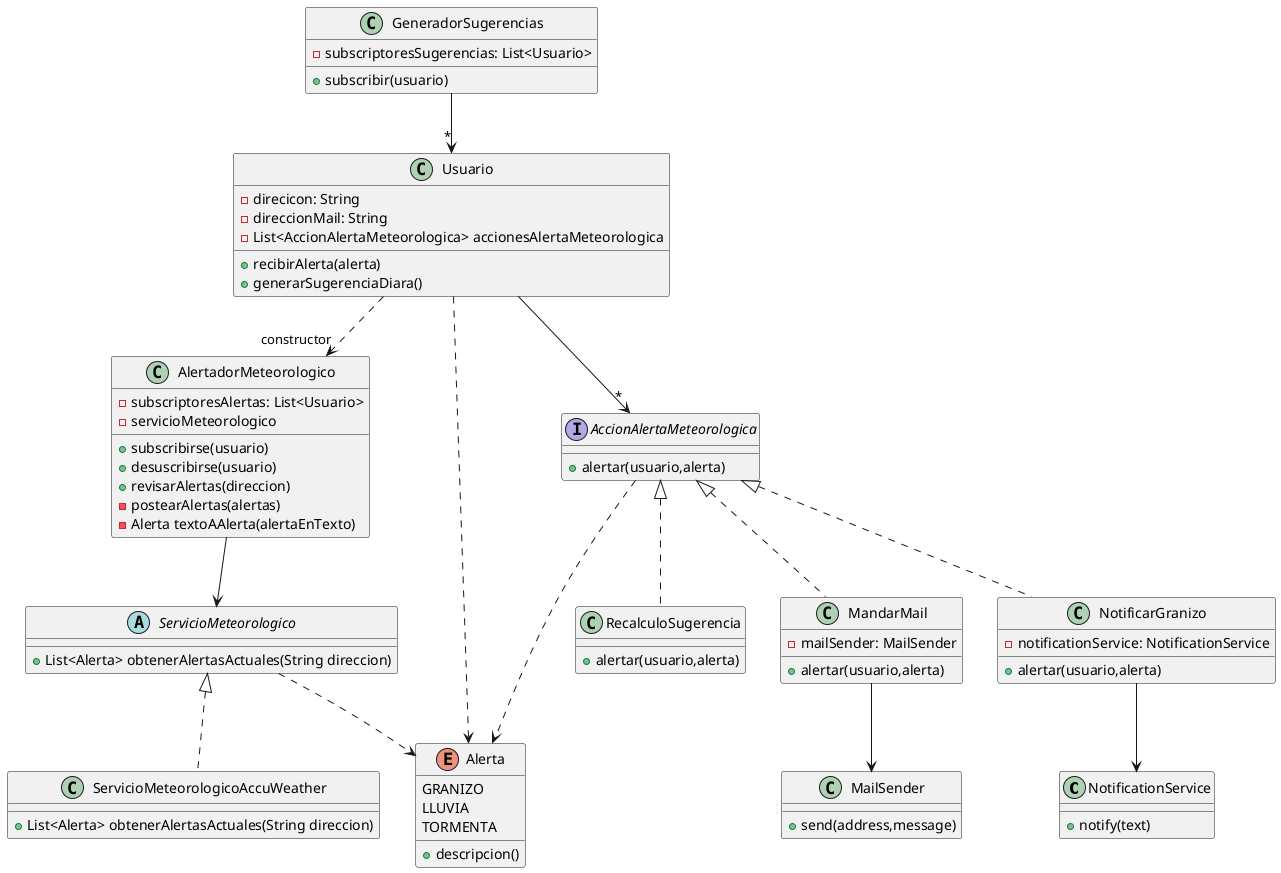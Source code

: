 @startuml
class NotificationService{
    +notify(text)
}

class MailSender{
    +send(address,message)
}

class GeneradorSugerencias{
    -subscriptoresSugerencias: List<Usuario>
    +subscribir(usuario)
}
GeneradorSugerencias --> "*" Usuario


abstract class ServicioMeteorologico{
    +List<Alerta> obtenerAlertasActuales(String direccion)
}

ServicioMeteorologico <|.. ServicioMeteorologicoAccuWeather

ServicioMeteorologico ..> Alerta

class ServicioMeteorologicoAccuWeather{
   
    +List<Alerta> obtenerAlertasActuales(String direccion)
}

class AlertadorMeteorologico{
    -subscriptoresAlertas: List<Usuario>
    +subscribirse(usuario)
    +desuscribirse(usuario)
    +revisarAlertas(direccion)
    -postearAlertas(alertas)
    -Alerta textoAAlerta(alertaEnTexto)
    -servicioMeteorologico
}

AlertadorMeteorologico --> ServicioMeteorologico

enum Alerta{
    GRANIZO
    LLUVIA
    TORMENTA
    +descripcion()
}

interface AccionAlertaMeteorologica{
    +alertar(usuario,alerta)
}

class MandarMail{
    -mailSender: MailSender
    +alertar(usuario,alerta)
}

MandarMail --> MailSender

class RecalculoSugerencia{
    +alertar(usuario,alerta)
}

class NotificarGranizo{
    -notificationService: NotificationService
    +alertar(usuario,alerta)
}

NotificarGranizo --> NotificationService 
AccionAlertaMeteorologica ..> Alerta
AccionAlertaMeteorologica <|.. MandarMail
AccionAlertaMeteorologica <|.. RecalculoSugerencia
AccionAlertaMeteorologica <|.. NotificarGranizo

class Usuario{
    -direcicon: String
    -direccionMail: String
    -List<AccionAlertaMeteorologica> accionesAlertaMeteorologica
    +recibirAlerta(alerta)
    +generarSugerenciaDiara()
}
Usuario ..>"constructor" AlertadorMeteorologico
Usuario --> "*" AccionAlertaMeteorologica
Usuario ..> Alerta
@enduml